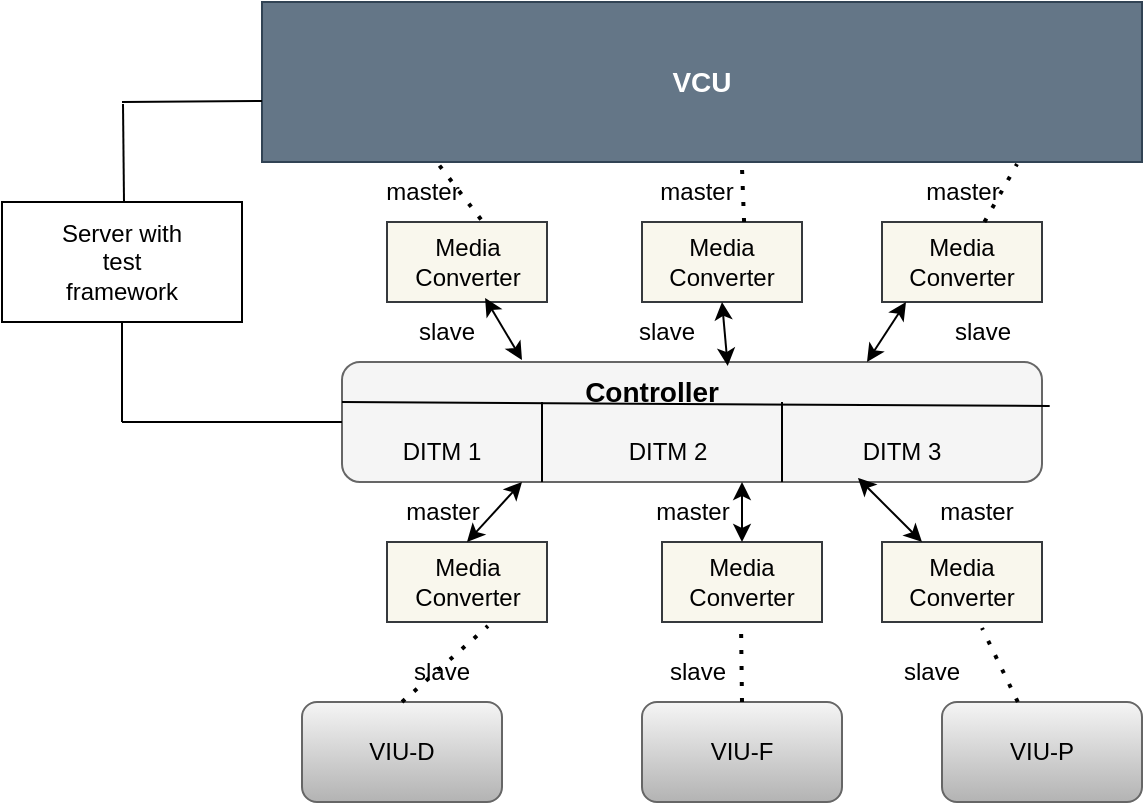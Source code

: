 <mxfile version="24.4.14" type="github">
  <diagram name="Page-1" id="zO6RmrkYbcABOhL9g-xg">
    <mxGraphModel dx="1674" dy="900" grid="1" gridSize="10" guides="1" tooltips="1" connect="1" arrows="1" fold="1" page="1" pageScale="1" pageWidth="850" pageHeight="1100" math="0" shadow="0">
      <root>
        <mxCell id="0" />
        <mxCell id="1" parent="0" />
        <mxCell id="hEehkBUqV5FpCipVYmQF-1" value="" style="rounded=1;whiteSpace=wrap;html=1;fillColor=#f5f5f5;fontColor=#333333;strokeColor=#666666;" parent="1" vertex="1">
          <mxGeometry x="300" y="290" width="350" height="60" as="geometry" />
        </mxCell>
        <mxCell id="hEehkBUqV5FpCipVYmQF-6" value="Media Converter" style="rounded=0;whiteSpace=wrap;html=1;fillColor=#f9f7ed;strokeColor=#36393d;" parent="1" vertex="1">
          <mxGeometry x="322.5" y="220" width="80" height="40" as="geometry" />
        </mxCell>
        <mxCell id="hEehkBUqV5FpCipVYmQF-7" value="Media Converter" style="rounded=0;whiteSpace=wrap;html=1;fillColor=#f9f7ed;strokeColor=#36393d;" parent="1" vertex="1">
          <mxGeometry x="450" y="220" width="80" height="40" as="geometry" />
        </mxCell>
        <mxCell id="hEehkBUqV5FpCipVYmQF-8" value="Media Converter" style="rounded=0;whiteSpace=wrap;html=1;fillColor=#f9f7ed;strokeColor=#36393d;" parent="1" vertex="1">
          <mxGeometry x="570" y="220" width="80" height="40" as="geometry" />
        </mxCell>
        <mxCell id="hEehkBUqV5FpCipVYmQF-9" value="Media Converter" style="rounded=0;whiteSpace=wrap;html=1;fillColor=#f9f7ed;strokeColor=#36393d;" parent="1" vertex="1">
          <mxGeometry x="322.5" y="380" width="80" height="40" as="geometry" />
        </mxCell>
        <mxCell id="hEehkBUqV5FpCipVYmQF-10" value="Media Converter" style="rounded=0;whiteSpace=wrap;html=1;fillColor=#f9f7ed;strokeColor=#36393d;" parent="1" vertex="1">
          <mxGeometry x="460" y="380" width="80" height="40" as="geometry" />
        </mxCell>
        <mxCell id="hEehkBUqV5FpCipVYmQF-11" value="Media Converter" style="rounded=0;whiteSpace=wrap;html=1;fillColor=#f9f7ed;strokeColor=#36393d;" parent="1" vertex="1">
          <mxGeometry x="570" y="380" width="80" height="40" as="geometry" />
        </mxCell>
        <mxCell id="hEehkBUqV5FpCipVYmQF-12" value="VIU-D" style="rounded=1;whiteSpace=wrap;html=1;fillColor=#f5f5f5;gradientColor=#b3b3b3;strokeColor=#666666;" parent="1" vertex="1">
          <mxGeometry x="280" y="460" width="100" height="50" as="geometry" />
        </mxCell>
        <mxCell id="hEehkBUqV5FpCipVYmQF-13" value="VIU-F" style="rounded=1;whiteSpace=wrap;html=1;fillColor=#f5f5f5;gradientColor=#b3b3b3;strokeColor=#666666;" parent="1" vertex="1">
          <mxGeometry x="450" y="460" width="100" height="50" as="geometry" />
        </mxCell>
        <mxCell id="hEehkBUqV5FpCipVYmQF-14" value="VIU-P" style="rounded=1;whiteSpace=wrap;html=1;fillColor=#f5f5f5;gradientColor=#b3b3b3;strokeColor=#666666;" parent="1" vertex="1">
          <mxGeometry x="600" y="460" width="100" height="50" as="geometry" />
        </mxCell>
        <mxCell id="FEkILQDtFKam8nvTwovf-7" value="" style="endArrow=classic;startArrow=classic;html=1;rounded=0;entryX=0.613;entryY=0.95;entryDx=0;entryDy=0;entryPerimeter=0;" parent="1" edge="1" target="hEehkBUqV5FpCipVYmQF-6">
          <mxGeometry width="50" height="50" relative="1" as="geometry">
            <mxPoint x="390" y="289" as="sourcePoint" />
            <mxPoint x="259.5" y="260" as="targetPoint" />
          </mxGeometry>
        </mxCell>
        <mxCell id="FEkILQDtFKam8nvTwovf-8" value="" style="endArrow=classic;startArrow=classic;html=1;rounded=0;entryX=0.161;entryY=0.983;entryDx=0;entryDy=0;entryPerimeter=0;exitX=0.551;exitY=0.033;exitDx=0;exitDy=0;exitPerimeter=0;" parent="1" source="hEehkBUqV5FpCipVYmQF-1" edge="1">
          <mxGeometry width="50" height="50" relative="1" as="geometry">
            <mxPoint x="490" y="280" as="sourcePoint" />
            <mxPoint x="490" y="260" as="targetPoint" />
          </mxGeometry>
        </mxCell>
        <mxCell id="FEkILQDtFKam8nvTwovf-9" value="" style="endArrow=classic;startArrow=classic;html=1;rounded=0;entryX=0.15;entryY=1;entryDx=0;entryDy=0;exitX=0.75;exitY=0;exitDx=0;exitDy=0;entryPerimeter=0;" parent="1" source="hEehkBUqV5FpCipVYmQF-1" edge="1" target="hEehkBUqV5FpCipVYmQF-8">
          <mxGeometry width="50" height="50" relative="1" as="geometry">
            <mxPoint x="679" y="311" as="sourcePoint" />
            <mxPoint x="681" y="260" as="targetPoint" />
          </mxGeometry>
        </mxCell>
        <mxCell id="FEkILQDtFKam8nvTwovf-10" value="" style="endArrow=classic;startArrow=classic;html=1;rounded=0;exitX=0.5;exitY=0;exitDx=0;exitDy=0;" parent="1" source="hEehkBUqV5FpCipVYmQF-9" edge="1">
          <mxGeometry width="50" height="50" relative="1" as="geometry">
            <mxPoint x="436.5" y="389" as="sourcePoint" />
            <mxPoint x="390" y="350" as="targetPoint" />
          </mxGeometry>
        </mxCell>
        <mxCell id="FEkILQDtFKam8nvTwovf-11" value="" style="endArrow=classic;startArrow=classic;html=1;rounded=0;entryX=0.133;entryY=0.933;entryDx=0;entryDy=0;entryPerimeter=0;exitX=0.25;exitY=0;exitDx=0;exitDy=0;" parent="1" edge="1" target="UeJaq8x59YEgya_v_FM9-24" source="hEehkBUqV5FpCipVYmQF-11">
          <mxGeometry width="50" height="50" relative="1" as="geometry">
            <mxPoint x="676.5" y="380" as="sourcePoint" />
            <mxPoint x="580" y="351" as="targetPoint" />
          </mxGeometry>
        </mxCell>
        <mxCell id="FEkILQDtFKam8nvTwovf-12" value="" style="endArrow=classic;startArrow=classic;html=1;rounded=0;exitX=0.5;exitY=0;exitDx=0;exitDy=0;" parent="1" edge="1" source="hEehkBUqV5FpCipVYmQF-10">
          <mxGeometry width="50" height="50" relative="1" as="geometry">
            <mxPoint x="496.5" y="380" as="sourcePoint" />
            <mxPoint x="500" y="350" as="targetPoint" />
          </mxGeometry>
        </mxCell>
        <mxCell id="FEkILQDtFKam8nvTwovf-13" value="" style="endArrow=none;dashed=1;html=1;dashPattern=1 3;strokeWidth=2;rounded=0;" parent="1" edge="1">
          <mxGeometry width="50" height="50" relative="1" as="geometry">
            <mxPoint x="500" y="460" as="sourcePoint" />
            <mxPoint x="499.5" y="420" as="targetPoint" />
          </mxGeometry>
        </mxCell>
        <mxCell id="FEkILQDtFKam8nvTwovf-15" value="" style="endArrow=none;dashed=1;html=1;dashPattern=1 3;strokeWidth=2;rounded=0;entryX=0.631;entryY=1.05;entryDx=0;entryDy=0;entryPerimeter=0;exitX=0.5;exitY=0;exitDx=0;exitDy=0;" parent="1" source="hEehkBUqV5FpCipVYmQF-12" edge="1" target="hEehkBUqV5FpCipVYmQF-9">
          <mxGeometry width="50" height="50" relative="1" as="geometry">
            <mxPoint x="351" y="462" as="sourcePoint" />
            <mxPoint x="280" y="420" as="targetPoint" />
            <Array as="points" />
          </mxGeometry>
        </mxCell>
        <mxCell id="FEkILQDtFKam8nvTwovf-16" value="" style="endArrow=none;dashed=1;html=1;dashPattern=1 3;strokeWidth=2;rounded=0;exitX=0.638;exitY=0;exitDx=0;exitDy=0;exitPerimeter=0;" parent="1" source="hEehkBUqV5FpCipVYmQF-7" edge="1">
          <mxGeometry width="50" height="50" relative="1" as="geometry">
            <mxPoint x="500" y="230" as="sourcePoint" />
            <mxPoint x="499.5" y="180" as="targetPoint" />
          </mxGeometry>
        </mxCell>
        <mxCell id="FEkILQDtFKam8nvTwovf-17" value="" style="endArrow=none;dashed=1;html=1;dashPattern=1 3;strokeWidth=2;rounded=0;entryX=0.195;entryY=0.975;entryDx=0;entryDy=0;entryPerimeter=0;" parent="1" edge="1" target="FEkILQDtFKam8nvTwovf-39">
          <mxGeometry width="50" height="50" relative="1" as="geometry">
            <mxPoint x="369.5" y="218.75" as="sourcePoint" />
            <mxPoint x="369.5" y="191.25" as="targetPoint" />
          </mxGeometry>
        </mxCell>
        <mxCell id="FEkILQDtFKam8nvTwovf-18" value="" style="endArrow=none;dashed=1;html=1;dashPattern=1 3;strokeWidth=2;rounded=0;" parent="1" edge="1" source="hEehkBUqV5FpCipVYmQF-8">
          <mxGeometry width="50" height="50" relative="1" as="geometry">
            <mxPoint x="637.5" y="219" as="sourcePoint" />
            <mxPoint x="637.502" y="191" as="targetPoint" />
            <Array as="points" />
          </mxGeometry>
        </mxCell>
        <mxCell id="FEkILQDtFKam8nvTwovf-19" value="" style="endArrow=none;dashed=1;html=1;dashPattern=1 3;strokeWidth=2;rounded=0;entryX=0.625;entryY=1.075;entryDx=0;entryDy=0;entryPerimeter=0;" parent="1" edge="1" target="hEehkBUqV5FpCipVYmQF-11" source="hEehkBUqV5FpCipVYmQF-14">
          <mxGeometry width="50" height="50" relative="1" as="geometry">
            <mxPoint x="619.25" y="460" as="sourcePoint" />
            <mxPoint x="620" y="430" as="targetPoint" />
          </mxGeometry>
        </mxCell>
        <mxCell id="FEkILQDtFKam8nvTwovf-20" value="master" style="text;html=1;align=center;verticalAlign=middle;whiteSpace=wrap;rounded=0;" parent="1" vertex="1">
          <mxGeometry x="322.5" y="190" width="35" height="30" as="geometry" />
        </mxCell>
        <mxCell id="FEkILQDtFKam8nvTwovf-39" value="&lt;b&gt;&lt;font style=&quot;font-size: 14px;&quot;&gt;VCU&lt;/font&gt;&lt;/b&gt;" style="rounded=0;whiteSpace=wrap;html=1;fillColor=#647687;strokeColor=#314354;fontColor=#ffffff;" parent="1" vertex="1">
          <mxGeometry x="260" y="110" width="440" height="80" as="geometry" />
        </mxCell>
        <mxCell id="UeJaq8x59YEgya_v_FM9-6" value="master" style="text;html=1;align=center;verticalAlign=middle;whiteSpace=wrap;rounded=0;" vertex="1" parent="1">
          <mxGeometry x="460" y="190" width="35" height="30" as="geometry" />
        </mxCell>
        <mxCell id="UeJaq8x59YEgya_v_FM9-7" value="master" style="text;html=1;align=center;verticalAlign=middle;whiteSpace=wrap;rounded=0;" vertex="1" parent="1">
          <mxGeometry x="592.5" y="190" width="35" height="30" as="geometry" />
        </mxCell>
        <mxCell id="UeJaq8x59YEgya_v_FM9-8" value="slave" style="text;html=1;align=center;verticalAlign=middle;whiteSpace=wrap;rounded=0;" vertex="1" parent="1">
          <mxGeometry x="335" y="260" width="35" height="30" as="geometry" />
        </mxCell>
        <mxCell id="UeJaq8x59YEgya_v_FM9-10" value="slave" style="text;html=1;align=center;verticalAlign=middle;whiteSpace=wrap;rounded=0;" vertex="1" parent="1">
          <mxGeometry x="445" y="260" width="35" height="30" as="geometry" />
        </mxCell>
        <mxCell id="UeJaq8x59YEgya_v_FM9-11" value="slave" style="text;html=1;align=center;verticalAlign=middle;whiteSpace=wrap;rounded=0;" vertex="1" parent="1">
          <mxGeometry x="602.5" y="260" width="35" height="30" as="geometry" />
        </mxCell>
        <mxCell id="UeJaq8x59YEgya_v_FM9-12" value="master" style="text;html=1;align=center;verticalAlign=middle;whiteSpace=wrap;rounded=0;" vertex="1" parent="1">
          <mxGeometry x="332.5" y="350" width="35" height="30" as="geometry" />
        </mxCell>
        <mxCell id="UeJaq8x59YEgya_v_FM9-13" value="master" style="text;html=1;align=center;verticalAlign=middle;whiteSpace=wrap;rounded=0;" vertex="1" parent="1">
          <mxGeometry x="457.5" y="350" width="35" height="30" as="geometry" />
        </mxCell>
        <mxCell id="UeJaq8x59YEgya_v_FM9-14" value="master" style="text;html=1;align=center;verticalAlign=middle;whiteSpace=wrap;rounded=0;" vertex="1" parent="1">
          <mxGeometry x="600" y="350" width="35" height="30" as="geometry" />
        </mxCell>
        <mxCell id="UeJaq8x59YEgya_v_FM9-15" value="" style="endArrow=none;html=1;rounded=0;entryX=1.011;entryY=0.367;entryDx=0;entryDy=0;entryPerimeter=0;" edge="1" parent="1" target="hEehkBUqV5FpCipVYmQF-1">
          <mxGeometry width="50" height="50" relative="1" as="geometry">
            <mxPoint x="300" y="310" as="sourcePoint" />
            <mxPoint x="370" y="310" as="targetPoint" />
          </mxGeometry>
        </mxCell>
        <mxCell id="UeJaq8x59YEgya_v_FM9-16" value="" style="endArrow=none;html=1;rounded=0;" edge="1" parent="1">
          <mxGeometry width="50" height="50" relative="1" as="geometry">
            <mxPoint x="400" y="350" as="sourcePoint" />
            <mxPoint x="400" y="310" as="targetPoint" />
          </mxGeometry>
        </mxCell>
        <mxCell id="UeJaq8x59YEgya_v_FM9-17" value="" style="endArrow=none;html=1;rounded=0;" edge="1" parent="1">
          <mxGeometry width="50" height="50" relative="1" as="geometry">
            <mxPoint x="520" y="350" as="sourcePoint" />
            <mxPoint x="520" y="310" as="targetPoint" />
          </mxGeometry>
        </mxCell>
        <mxCell id="UeJaq8x59YEgya_v_FM9-19" value="&lt;b&gt;&lt;font style=&quot;font-size: 14px;&quot;&gt;Controller&lt;/font&gt;&lt;/b&gt;" style="text;html=1;align=center;verticalAlign=middle;whiteSpace=wrap;rounded=0;" vertex="1" parent="1">
          <mxGeometry x="425" y="290" width="60" height="30" as="geometry" />
        </mxCell>
        <mxCell id="UeJaq8x59YEgya_v_FM9-21" value="DITM 1" style="text;html=1;align=center;verticalAlign=middle;whiteSpace=wrap;rounded=0;" vertex="1" parent="1">
          <mxGeometry x="320" y="320" width="60" height="30" as="geometry" />
        </mxCell>
        <mxCell id="UeJaq8x59YEgya_v_FM9-22" value="DITM 2" style="text;html=1;align=center;verticalAlign=middle;whiteSpace=wrap;rounded=0;" vertex="1" parent="1">
          <mxGeometry x="432.5" y="320" width="60" height="30" as="geometry" />
        </mxCell>
        <mxCell id="UeJaq8x59YEgya_v_FM9-24" value="DITM 3" style="text;html=1;align=center;verticalAlign=middle;whiteSpace=wrap;rounded=0;" vertex="1" parent="1">
          <mxGeometry x="550" y="320" width="60" height="30" as="geometry" />
        </mxCell>
        <mxCell id="UeJaq8x59YEgya_v_FM9-25" value="slave" style="text;html=1;align=center;verticalAlign=middle;whiteSpace=wrap;rounded=0;" vertex="1" parent="1">
          <mxGeometry x="580" y="430" width="30" height="30" as="geometry" />
        </mxCell>
        <mxCell id="UeJaq8x59YEgya_v_FM9-26" value="slave" style="text;html=1;align=center;verticalAlign=middle;whiteSpace=wrap;rounded=0;" vertex="1" parent="1">
          <mxGeometry x="462.5" y="430" width="30" height="30" as="geometry" />
        </mxCell>
        <mxCell id="UeJaq8x59YEgya_v_FM9-27" value="slave" style="text;html=1;align=center;verticalAlign=middle;whiteSpace=wrap;rounded=0;" vertex="1" parent="1">
          <mxGeometry x="335" y="430" width="30" height="30" as="geometry" />
        </mxCell>
        <mxCell id="UeJaq8x59YEgya_v_FM9-28" value="" style="rounded=0;whiteSpace=wrap;html=1;" vertex="1" parent="1">
          <mxGeometry x="130" y="210" width="120" height="60" as="geometry" />
        </mxCell>
        <mxCell id="UeJaq8x59YEgya_v_FM9-29" value="" style="endArrow=none;html=1;rounded=0;" edge="1" parent="1">
          <mxGeometry width="50" height="50" relative="1" as="geometry">
            <mxPoint x="191" y="210" as="sourcePoint" />
            <mxPoint x="190.5" y="161.02" as="targetPoint" />
          </mxGeometry>
        </mxCell>
        <mxCell id="UeJaq8x59YEgya_v_FM9-30" value="" style="endArrow=none;html=1;rounded=0;" edge="1" parent="1">
          <mxGeometry width="50" height="50" relative="1" as="geometry">
            <mxPoint x="190" y="160" as="sourcePoint" />
            <mxPoint x="260" y="159.5" as="targetPoint" />
          </mxGeometry>
        </mxCell>
        <mxCell id="UeJaq8x59YEgya_v_FM9-31" value="" style="endArrow=none;html=1;rounded=0;" edge="1" parent="1">
          <mxGeometry width="50" height="50" relative="1" as="geometry">
            <mxPoint x="190" y="320" as="sourcePoint" />
            <mxPoint x="190" y="270" as="targetPoint" />
          </mxGeometry>
        </mxCell>
        <mxCell id="UeJaq8x59YEgya_v_FM9-34" value="" style="endArrow=none;html=1;rounded=0;exitX=0;exitY=0.5;exitDx=0;exitDy=0;" edge="1" parent="1" source="hEehkBUqV5FpCipVYmQF-1">
          <mxGeometry width="50" height="50" relative="1" as="geometry">
            <mxPoint x="200" y="330" as="sourcePoint" />
            <mxPoint x="190" y="320" as="targetPoint" />
          </mxGeometry>
        </mxCell>
        <mxCell id="UeJaq8x59YEgya_v_FM9-35" value="Server with test framework" style="text;html=1;align=center;verticalAlign=middle;whiteSpace=wrap;rounded=0;" vertex="1" parent="1">
          <mxGeometry x="150" y="225" width="80" height="30" as="geometry" />
        </mxCell>
      </root>
    </mxGraphModel>
  </diagram>
</mxfile>

